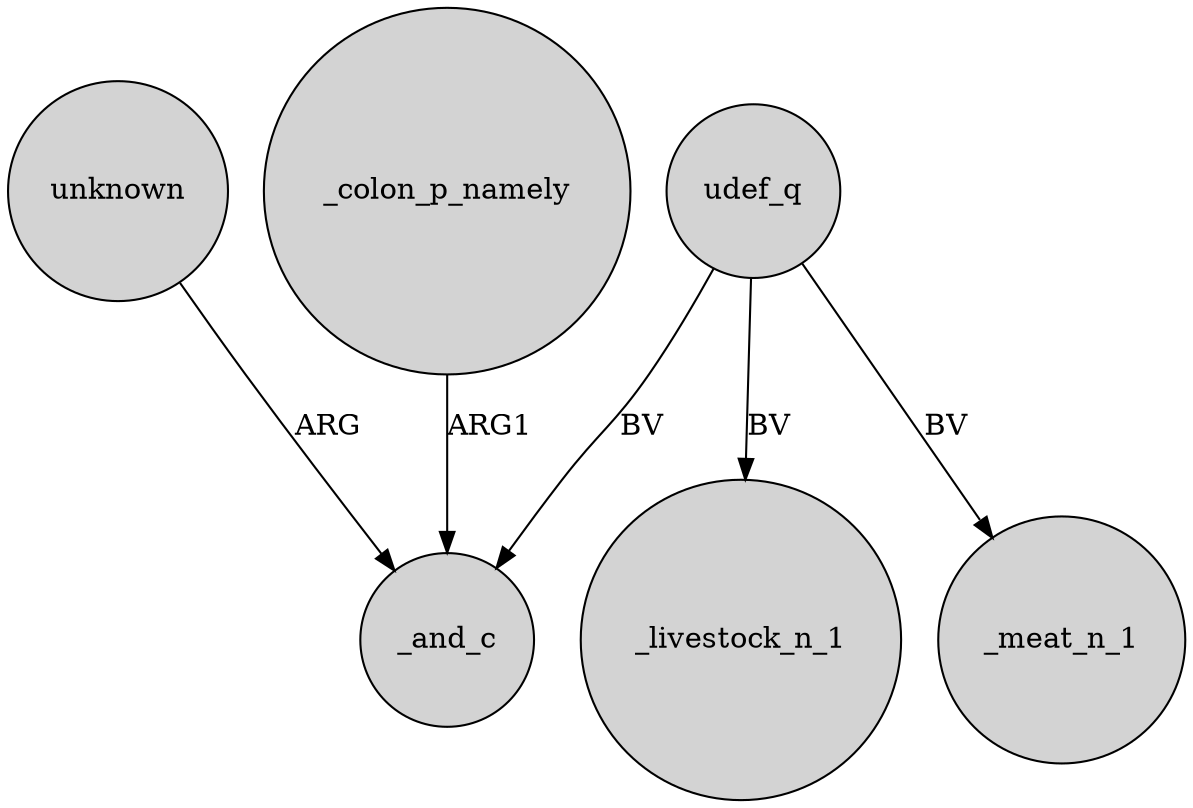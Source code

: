 digraph {
	node [shape=circle style=filled]
	unknown -> _and_c [label=ARG]
	udef_q -> _and_c [label=BV]
	udef_q -> _meat_n_1 [label=BV]
	udef_q -> _livestock_n_1 [label=BV]
	_colon_p_namely -> _and_c [label=ARG1]
}
